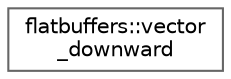 digraph "Graphical Class Hierarchy"
{
 // LATEX_PDF_SIZE
  bgcolor="transparent";
  edge [fontname=Helvetica,fontsize=10,labelfontname=Helvetica,labelfontsize=10];
  node [fontname=Helvetica,fontsize=10,shape=box,height=0.2,width=0.4];
  rankdir="LR";
  Node0 [id="Node000000",label="flatbuffers::vector\l_downward",height=0.2,width=0.4,color="grey40", fillcolor="white", style="filled",URL="$classflatbuffers_1_1vector__downward.html",tooltip=" "];
}
